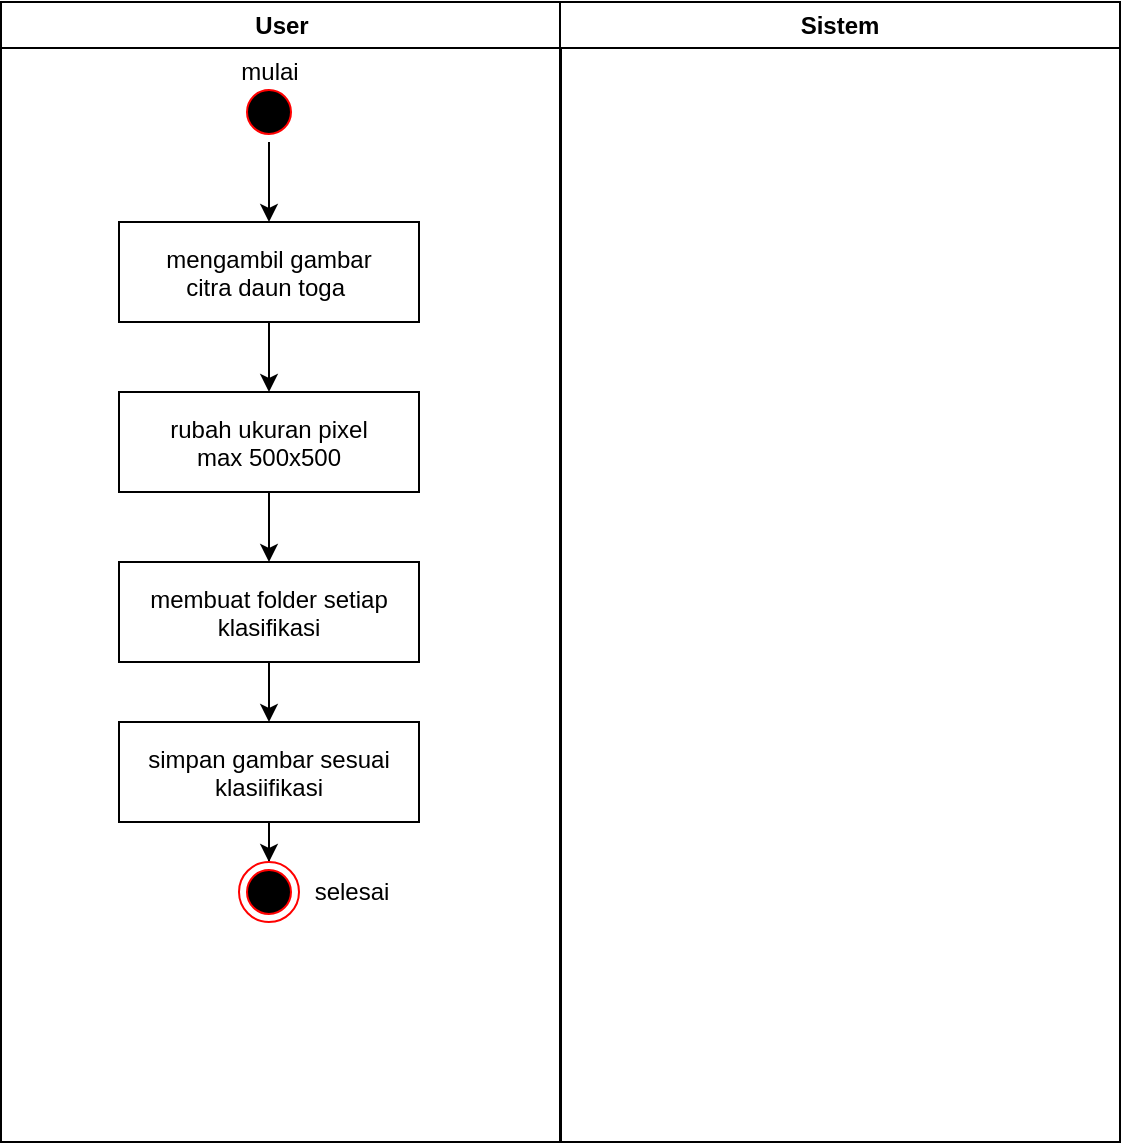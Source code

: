 <mxfile version="10.9.5" type="device"><diagram name="Page-1" id="e7e014a7-5840-1c2e-5031-d8a46d1fe8dd"><mxGraphModel dx="1045" dy="571" grid="1" gridSize="10" guides="1" tooltips="1" connect="1" arrows="1" fold="1" page="1" pageScale="1" pageWidth="1169" pageHeight="826" background="#ffffff" math="0" shadow="0"><root><mxCell id="0"/><mxCell id="1" parent="0"/><mxCell id="2" value="User" style="swimlane;whiteSpace=wrap" parent="1" vertex="1"><mxGeometry x="164.5" y="140" width="280" height="570" as="geometry"/></mxCell><mxCell id="nBNm9DBeK-frvmOYVmgg-7" value="" style="edgeStyle=orthogonalEdgeStyle;rounded=0;orthogonalLoop=1;jettySize=auto;html=1;" parent="2" source="5" target="7" edge="1"><mxGeometry relative="1" as="geometry"/></mxCell><mxCell id="5" value="" style="ellipse;shape=startState;fillColor=#000000;strokeColor=#ff0000;" parent="2" vertex="1"><mxGeometry x="119" y="40" width="30" height="30" as="geometry"/></mxCell><mxCell id="VN4KI-qz23N4xcLosq-F-49" value="" style="edgeStyle=orthogonalEdgeStyle;rounded=0;orthogonalLoop=1;jettySize=auto;html=1;" parent="2" source="7" target="VN4KI-qz23N4xcLosq-F-48" edge="1"><mxGeometry relative="1" as="geometry"/></mxCell><mxCell id="7" value="mengambil gambar&#10;citra daun toga " style="" parent="2" vertex="1"><mxGeometry x="59" y="110" width="150" height="50" as="geometry"/></mxCell><mxCell id="VN4KI-qz23N4xcLosq-F-45" value="" style="edgeStyle=orthogonalEdgeStyle;rounded=0;orthogonalLoop=1;jettySize=auto;html=1;" parent="2" source="VN4KI-qz23N4xcLosq-F-41" target="VN4KI-qz23N4xcLosq-F-43" edge="1"><mxGeometry relative="1" as="geometry"/></mxCell><mxCell id="VN4KI-qz23N4xcLosq-F-41" value="membuat folder setiap &#10;klasifikasi" style="" parent="2" vertex="1"><mxGeometry x="59" y="280" width="150" height="50" as="geometry"/></mxCell><mxCell id="VN4KI-qz23N4xcLosq-F-47" value="" style="edgeStyle=orthogonalEdgeStyle;rounded=0;orthogonalLoop=1;jettySize=auto;html=1;" parent="2" source="VN4KI-qz23N4xcLosq-F-43" target="VN4KI-qz23N4xcLosq-F-46" edge="1"><mxGeometry relative="1" as="geometry"/></mxCell><mxCell id="VN4KI-qz23N4xcLosq-F-43" value="simpan gambar sesuai &#10;klasiifikasi" style="" parent="2" vertex="1"><mxGeometry x="59" y="360" width="150" height="50" as="geometry"/></mxCell><mxCell id="VN4KI-qz23N4xcLosq-F-46" value="" style="ellipse;html=1;shape=endState;fillColor=#000000;strokeColor=#ff0000;" parent="2" vertex="1"><mxGeometry x="119" y="430" width="30" height="30" as="geometry"/></mxCell><mxCell id="VN4KI-qz23N4xcLosq-F-50" value="" style="edgeStyle=orthogonalEdgeStyle;rounded=0;orthogonalLoop=1;jettySize=auto;html=1;" parent="2" source="VN4KI-qz23N4xcLosq-F-48" target="VN4KI-qz23N4xcLosq-F-41" edge="1"><mxGeometry relative="1" as="geometry"/></mxCell><mxCell id="VN4KI-qz23N4xcLosq-F-48" value="rubah ukuran pixel&#10;max 500x500" style="" parent="2" vertex="1"><mxGeometry x="59" y="195" width="150" height="50" as="geometry"/></mxCell><mxCell id="_GsJruiYBOI9tt6_lC0w-7" value="selesai" style="text;html=1;strokeColor=none;fillColor=none;align=center;verticalAlign=middle;whiteSpace=wrap;rounded=0;" parent="2" vertex="1"><mxGeometry x="155.5" y="435" width="40" height="20" as="geometry"/></mxCell><mxCell id="_GsJruiYBOI9tt6_lC0w-8" value="mulai" style="text;html=1;strokeColor=none;fillColor=none;align=center;verticalAlign=middle;whiteSpace=wrap;rounded=0;" parent="2" vertex="1"><mxGeometry x="114" y="25" width="40" height="20" as="geometry"/></mxCell><mxCell id="3" value="Sistem" style="swimlane;whiteSpace=wrap" parent="1" vertex="1"><mxGeometry x="444" y="140" width="280" height="570" as="geometry"/></mxCell></root></mxGraphModel></diagram><diagram id="_uxqm7rX_N85rmKudRMf" name="model"><mxGraphModel dx="1045" dy="571" grid="1" gridSize="10" guides="1" tooltips="1" connect="1" arrows="1" fold="1" page="1" pageScale="1" pageWidth="850" pageHeight="1100" math="0" shadow="0"><root><mxCell id="mWUF3F5wlZbLZnK0_KZt-0"/><mxCell id="mWUF3F5wlZbLZnK0_KZt-1" parent="mWUF3F5wlZbLZnK0_KZt-0"/><mxCell id="zsxpkv0QULwxzvT30AaN-0" value="User" style="swimlane;whiteSpace=wrap" parent="mWUF3F5wlZbLZnK0_KZt-1" vertex="1"><mxGeometry x="165" y="140" width="280" height="620" as="geometry"/></mxCell><mxCell id="_B5D9AjEFidEMF4i7VxA-11" style="edgeStyle=orthogonalEdgeStyle;rounded=0;orthogonalLoop=1;jettySize=auto;html=1;entryX=0.46;entryY=0.01;entryDx=0;entryDy=0;entryPerimeter=0;" parent="zsxpkv0QULwxzvT30AaN-0" source="zsxpkv0QULwxzvT30AaN-1" target="_B5D9AjEFidEMF4i7VxA-0" edge="1"><mxGeometry relative="1" as="geometry"/></mxCell><mxCell id="zsxpkv0QULwxzvT30AaN-1" value="" style="ellipse;shape=startState;fillColor=#000000;strokeColor=#ff0000;" parent="zsxpkv0QULwxzvT30AaN-0" vertex="1"><mxGeometry x="119" y="35" width="30" height="30" as="geometry"/></mxCell><mxCell id="zsxpkv0QULwxzvT30AaN-4" value="mendefinisikan layer input" style="" parent="zsxpkv0QULwxzvT30AaN-0" vertex="1"><mxGeometry x="59" y="339" width="150" height="50" as="geometry"/></mxCell><mxCell id="zsxpkv0QULwxzvT30AaN-6" value="mendefinsikan&#10;convolusi layer" style="" parent="zsxpkv0QULwxzvT30AaN-0" vertex="1"><mxGeometry x="59" y="419" width="150" height="50" as="geometry"/></mxCell><mxCell id="zsxpkv0QULwxzvT30AaN-9" value="" style="ellipse;html=1;shape=endState;fillColor=#000000;strokeColor=#ff0000;" parent="zsxpkv0QULwxzvT30AaN-0" vertex="1"><mxGeometry x="119" y="559" width="30" height="30" as="geometry"/></mxCell><mxCell id="zsxpkv0QULwxzvT30AaN-13" value="mendefinisikan&#10;fullconnected layer" style="" parent="zsxpkv0QULwxzvT30AaN-0" vertex="1"><mxGeometry x="59" y="499" width="150" height="50" as="geometry"/></mxCell><mxCell id="zsxpkv0QULwxzvT30AaN-21" style="edgeStyle=orthogonalEdgeStyle;rounded=0;orthogonalLoop=1;jettySize=auto;html=1;" parent="zsxpkv0QULwxzvT30AaN-0" source="zsxpkv0QULwxzvT30AaN-16" target="zsxpkv0QULwxzvT30AaN-4" edge="1"><mxGeometry relative="1" as="geometry"/></mxCell><mxCell id="zsxpkv0QULwxzvT30AaN-22" style="edgeStyle=orthogonalEdgeStyle;rounded=0;orthogonalLoop=1;jettySize=auto;html=1;entryX=0;entryY=0.5;entryDx=0;entryDy=0;" parent="zsxpkv0QULwxzvT30AaN-0" source="zsxpkv0QULwxzvT30AaN-16" target="zsxpkv0QULwxzvT30AaN-6" edge="1"><mxGeometry relative="1" as="geometry"><Array as="points"><mxPoint x="41" y="264"/><mxPoint x="41" y="444"/></Array></mxGeometry></mxCell><mxCell id="zsxpkv0QULwxzvT30AaN-23" style="edgeStyle=orthogonalEdgeStyle;rounded=0;orthogonalLoop=1;jettySize=auto;html=1;entryX=0;entryY=0.75;entryDx=0;entryDy=0;" parent="zsxpkv0QULwxzvT30AaN-0" source="zsxpkv0QULwxzvT30AaN-16" target="zsxpkv0QULwxzvT30AaN-13" edge="1"><mxGeometry relative="1" as="geometry"><Array as="points"><mxPoint x="41" y="264"/><mxPoint x="41" y="537"/></Array></mxGeometry></mxCell><mxCell id="zsxpkv0QULwxzvT30AaN-16" value="pilih layer" style="strokeWidth=2;html=1;shape=mxgraph.flowchart.decision;whiteSpace=wrap;" parent="zsxpkv0QULwxzvT30AaN-0" vertex="1"><mxGeometry x="97" y="236.5" width="74" height="55" as="geometry"/></mxCell><mxCell id="_B5D9AjEFidEMF4i7VxA-0" value="input learning rate" style="" parent="zsxpkv0QULwxzvT30AaN-0" vertex="1"><mxGeometry x="65" y="79.5" width="150" height="50" as="geometry"/></mxCell><mxCell id="_B5D9AjEFidEMF4i7VxA-2" value="input batch size" style="" parent="zsxpkv0QULwxzvT30AaN-0" vertex="1"><mxGeometry x="65" y="153.5" width="150" height="50" as="geometry"/></mxCell><mxCell id="G2CZRDhJaVK_Dkr0Tlpf-0" value="selesai" style="text;html=1;strokeColor=none;fillColor=none;align=center;verticalAlign=middle;whiteSpace=wrap;rounded=0;" parent="zsxpkv0QULwxzvT30AaN-0" vertex="1"><mxGeometry x="151" y="564" width="40" height="20" as="geometry"/></mxCell><mxCell id="G2CZRDhJaVK_Dkr0Tlpf-1" value="mulai" style="text;html=1;strokeColor=none;fillColor=none;align=center;verticalAlign=middle;whiteSpace=wrap;rounded=0;" parent="zsxpkv0QULwxzvT30AaN-0" vertex="1"><mxGeometry x="119" y="20" width="40" height="20" as="geometry"/></mxCell><mxCell id="zsxpkv0QULwxzvT30AaN-12" value="Sistem" style="swimlane;whiteSpace=wrap" parent="mWUF3F5wlZbLZnK0_KZt-1" vertex="1"><mxGeometry x="444" y="140" width="280" height="620" as="geometry"/></mxCell><mxCell id="zsxpkv0QULwxzvT30AaN-11" value="tambahkn model&#10;sesuai layer yang dipilih" style="" parent="zsxpkv0QULwxzvT30AaN-12" vertex="1"><mxGeometry x="65" y="380" width="150" height="50" as="geometry"/></mxCell><mxCell id="_B5D9AjEFidEMF4i7VxA-3" value="set learning rate" style="" parent="zsxpkv0QULwxzvT30AaN-12" vertex="1"><mxGeometry x="80" y="70" width="116" height="50" as="geometry"/></mxCell><mxCell id="_B5D9AjEFidEMF4i7VxA-4" value="set batch size" style="" parent="zsxpkv0QULwxzvT30AaN-12" vertex="1"><mxGeometry x="109" y="158.5" width="106" height="50" as="geometry"/></mxCell><mxCell id="zsxpkv0QULwxzvT30AaN-3" value="" style="edgeStyle=orthogonalEdgeStyle;rounded=0;orthogonalLoop=1;jettySize=auto;html=1;" parent="mWUF3F5wlZbLZnK0_KZt-1" source="zsxpkv0QULwxzvT30AaN-4" edge="1"><mxGeometry relative="1" as="geometry"><mxPoint x="584" y="519" as="targetPoint"/><Array as="points"><mxPoint x="584" y="504"/></Array></mxGeometry></mxCell><mxCell id="zsxpkv0QULwxzvT30AaN-24" style="edgeStyle=orthogonalEdgeStyle;rounded=0;orthogonalLoop=1;jettySize=auto;html=1;entryX=0.553;entryY=0.98;entryDx=0;entryDy=0;entryPerimeter=0;" parent="mWUF3F5wlZbLZnK0_KZt-1" source="zsxpkv0QULwxzvT30AaN-6" edge="1"><mxGeometry relative="1" as="geometry"><mxPoint x="592" y="568" as="targetPoint"/><Array as="points"><mxPoint x="592" y="584"/></Array></mxGeometry></mxCell><mxCell id="zsxpkv0QULwxzvT30AaN-25" value="" style="edgeStyle=orthogonalEdgeStyle;rounded=0;orthogonalLoop=1;jettySize=auto;html=1;entryX=0.3;entryY=1.02;entryDx=0;entryDy=0;entryPerimeter=0;" parent="mWUF3F5wlZbLZnK0_KZt-1" source="zsxpkv0QULwxzvT30AaN-13" edge="1"><mxGeometry relative="1" as="geometry"><mxPoint x="554" y="570" as="targetPoint"/></mxGeometry></mxCell><mxCell id="zsxpkv0QULwxzvT30AaN-26" style="edgeStyle=orthogonalEdgeStyle;rounded=0;orthogonalLoop=1;jettySize=auto;html=1;entryX=1;entryY=0.5;entryDx=0;entryDy=0;entryPerimeter=0;" parent="mWUF3F5wlZbLZnK0_KZt-1" target="zsxpkv0QULwxzvT30AaN-16" edge="1"><mxGeometry relative="1" as="geometry"><mxPoint x="660" y="540" as="sourcePoint"/><Array as="points"><mxPoint x="710" y="540"/><mxPoint x="710" y="404"/></Array></mxGeometry></mxCell><mxCell id="zsxpkv0QULwxzvT30AaN-27" style="edgeStyle=orthogonalEdgeStyle;rounded=0;orthogonalLoop=1;jettySize=auto;html=1;" parent="mWUF3F5wlZbLZnK0_KZt-1" source="zsxpkv0QULwxzvT30AaN-16" edge="1"><mxGeometry relative="1" as="geometry"><mxPoint x="280" y="719" as="targetPoint"/><Array as="points"><mxPoint x="200" y="404"/><mxPoint x="200" y="719"/></Array></mxGeometry></mxCell><mxCell id="_B5D9AjEFidEMF4i7VxA-5" value="" style="edgeStyle=orthogonalEdgeStyle;rounded=0;orthogonalLoop=1;jettySize=auto;html=1;entryX=0;entryY=0.5;entryDx=0;entryDy=0;" parent="mWUF3F5wlZbLZnK0_KZt-1" source="_B5D9AjEFidEMF4i7VxA-0" target="_B5D9AjEFidEMF4i7VxA-3" edge="1"><mxGeometry relative="1" as="geometry"><Array as="points"><mxPoint x="430" y="235"/><mxPoint x="430" y="235"/></Array></mxGeometry></mxCell><mxCell id="_B5D9AjEFidEMF4i7VxA-6" style="edgeStyle=orthogonalEdgeStyle;rounded=0;orthogonalLoop=1;jettySize=auto;html=1;entryX=1;entryY=0.25;entryDx=0;entryDy=0;" parent="mWUF3F5wlZbLZnK0_KZt-1" source="_B5D9AjEFidEMF4i7VxA-3" target="_B5D9AjEFidEMF4i7VxA-2" edge="1"><mxGeometry relative="1" as="geometry"><Array as="points"><mxPoint x="540" y="306"/></Array></mxGeometry></mxCell><mxCell id="_B5D9AjEFidEMF4i7VxA-7" value="" style="edgeStyle=orthogonalEdgeStyle;rounded=0;orthogonalLoop=1;jettySize=auto;html=1;entryX=0;entryY=0.5;entryDx=0;entryDy=0;" parent="mWUF3F5wlZbLZnK0_KZt-1" source="_B5D9AjEFidEMF4i7VxA-2" target="_B5D9AjEFidEMF4i7VxA-4" edge="1"><mxGeometry relative="1" as="geometry"><Array as="points"><mxPoint x="520" y="324"/><mxPoint x="520" y="324"/></Array></mxGeometry></mxCell><mxCell id="_B5D9AjEFidEMF4i7VxA-8" style="edgeStyle=orthogonalEdgeStyle;rounded=0;orthogonalLoop=1;jettySize=auto;html=1;entryX=0.5;entryY=0;entryDx=0;entryDy=0;entryPerimeter=0;" parent="mWUF3F5wlZbLZnK0_KZt-1" source="_B5D9AjEFidEMF4i7VxA-4" target="zsxpkv0QULwxzvT30AaN-16" edge="1"><mxGeometry relative="1" as="geometry"><Array as="points"><mxPoint x="606" y="360"/><mxPoint x="299" y="360"/></Array></mxGeometry></mxCell></root></mxGraphModel></diagram><diagram id="0AAwHWgIjCYeeVPY2lO7" name="input dataset"><mxGraphModel dx="1493" dy="816" grid="1" gridSize="10" guides="1" tooltips="1" connect="1" arrows="1" fold="1" page="1" pageScale="1" pageWidth="850" pageHeight="1100" math="0" shadow="0"><root><mxCell id="ZBmMU4oZojecOaP-p26M-0"/><mxCell id="ZBmMU4oZojecOaP-p26M-1" parent="ZBmMU4oZojecOaP-p26M-0"/><mxCell id="fHYySo5ixqfTpXuj_dyo-0" value="User" style="swimlane;whiteSpace=wrap" parent="ZBmMU4oZojecOaP-p26M-1" vertex="1"><mxGeometry x="164.5" y="140" width="280" height="570" as="geometry"/></mxCell><mxCell id="fHYySo5ixqfTpXuj_dyo-13" value="" style="edgeStyle=orthogonalEdgeStyle;rounded=0;orthogonalLoop=1;jettySize=auto;html=1;" parent="fHYySo5ixqfTpXuj_dyo-0" source="fHYySo5ixqfTpXuj_dyo-1" target="fHYySo5ixqfTpXuj_dyo-4" edge="1"><mxGeometry relative="1" as="geometry"/></mxCell><mxCell id="fHYySo5ixqfTpXuj_dyo-1" value="" style="ellipse;shape=startState;fillColor=#000000;strokeColor=#ff0000;" parent="fHYySo5ixqfTpXuj_dyo-0" vertex="1"><mxGeometry x="119" y="40" width="30" height="30" as="geometry"/></mxCell><mxCell id="i5CtttVBROkZTdb4qJAp-5" value="" style="edgeStyle=orthogonalEdgeStyle;rounded=0;orthogonalLoop=1;jettySize=auto;html=1;" parent="fHYySo5ixqfTpXuj_dyo-0" source="fHYySo5ixqfTpXuj_dyo-4" target="i5CtttVBROkZTdb4qJAp-4" edge="1"><mxGeometry relative="1" as="geometry"/></mxCell><mxCell id="fHYySo5ixqfTpXuj_dyo-4" value="input label atau &#10;nama daun toga" style="" parent="fHYySo5ixqfTpXuj_dyo-0" vertex="1"><mxGeometry x="59" y="93" width="150" height="50" as="geometry"/></mxCell><mxCell id="i5CtttVBROkZTdb4qJAp-4" value="upload gambar&#10;sesuai label" style="" parent="fHYySo5ixqfTpXuj_dyo-0" vertex="1"><mxGeometry x="59" y="191" width="150" height="50" as="geometry"/></mxCell><mxCell id="mYfku06YsLqsrdeDmTtP-1" value="mulai" style="text;html=1;strokeColor=none;fillColor=none;align=center;verticalAlign=middle;whiteSpace=wrap;rounded=0;" parent="fHYySo5ixqfTpXuj_dyo-0" vertex="1"><mxGeometry x="119" y="25" width="40" height="20" as="geometry"/></mxCell><mxCell id="fHYySo5ixqfTpXuj_dyo-12" value="Sistem" style="swimlane;whiteSpace=wrap" parent="ZBmMU4oZojecOaP-p26M-1" vertex="1"><mxGeometry x="444" y="140" width="436" height="570" as="geometry"/></mxCell><mxCell id="i5CtttVBROkZTdb4qJAp-8" value="" style="edgeStyle=orthogonalEdgeStyle;rounded=0;orthogonalLoop=1;jettySize=auto;html=1;" parent="fHYySo5ixqfTpXuj_dyo-12" source="i5CtttVBROkZTdb4qJAp-0" target="i5CtttVBROkZTdb4qJAp-1" edge="1"><mxGeometry relative="1" as="geometry"/></mxCell><mxCell id="i5CtttVBROkZTdb4qJAp-0" value="buat canvas" style="" parent="fHYySo5ixqfTpXuj_dyo-12" vertex="1"><mxGeometry x="60" y="191" width="150" height="50" as="geometry"/></mxCell><mxCell id="i5CtttVBROkZTdb4qJAp-9" value="" style="edgeStyle=orthogonalEdgeStyle;rounded=0;orthogonalLoop=1;jettySize=auto;html=1;" parent="fHYySo5ixqfTpXuj_dyo-12" source="i5CtttVBROkZTdb4qJAp-1" target="i5CtttVBROkZTdb4qJAp-2" edge="1"><mxGeometry relative="1" as="geometry"/></mxCell><mxCell id="i5CtttVBROkZTdb4qJAp-1" value="set gambar ke canvas&#10;dengan ukuran &#10;sesuai layer input" style="" parent="fHYySo5ixqfTpXuj_dyo-12" vertex="1"><mxGeometry x="60" y="275" width="150" height="50" as="geometry"/></mxCell><mxCell id="i5CtttVBROkZTdb4qJAp-10" value="" style="edgeStyle=orthogonalEdgeStyle;rounded=0;orthogonalLoop=1;jettySize=auto;html=1;" parent="fHYySo5ixqfTpXuj_dyo-12" source="i5CtttVBROkZTdb4qJAp-2" target="i5CtttVBROkZTdb4qJAp-3" edge="1"><mxGeometry relative="1" as="geometry"/></mxCell><mxCell id="-A8lrD8PCrx0aD_cnBe7-1" value="" style="edgeStyle=orthogonalEdgeStyle;rounded=0;orthogonalLoop=1;jettySize=auto;html=1;" parent="fHYySo5ixqfTpXuj_dyo-12" source="i5CtttVBROkZTdb4qJAp-2" target="-A8lrD8PCrx0aD_cnBe7-0" edge="1"><mxGeometry relative="1" as="geometry"/></mxCell><mxCell id="i5CtttVBROkZTdb4qJAp-2" value="ambil data pixels" style="" parent="fHYySo5ixqfTpXuj_dyo-12" vertex="1"><mxGeometry x="60" y="360" width="150" height="50" as="geometry"/></mxCell><mxCell id="i5CtttVBROkZTdb4qJAp-16" style="edgeStyle=orthogonalEdgeStyle;rounded=0;orthogonalLoop=1;jettySize=auto;html=1;" parent="fHYySo5ixqfTpXuj_dyo-12" source="i5CtttVBROkZTdb4qJAp-3" target="i5CtttVBROkZTdb4qJAp-13" edge="1"><mxGeometry relative="1" as="geometry"/></mxCell><mxCell id="i5CtttVBROkZTdb4qJAp-3" value="simpan 4/5 data training&#10;untuk training data" style="" parent="fHYySo5ixqfTpXuj_dyo-12" vertex="1"><mxGeometry x="60" y="444" width="150" height="50" as="geometry"/></mxCell><mxCell id="i5CtttVBROkZTdb4qJAp-13" value="" style="ellipse;html=1;shape=endState;fillColor=#000000;strokeColor=#ff0000;" parent="fHYySo5ixqfTpXuj_dyo-12" vertex="1"><mxGeometry x="120" y="530" width="30" height="30" as="geometry"/></mxCell><mxCell id="-A8lrD8PCrx0aD_cnBe7-0" value="simpan 1/5 data training&#10;untuk validasi data" style="" parent="fHYySo5ixqfTpXuj_dyo-12" vertex="1"><mxGeometry x="246" y="360" width="150" height="50" as="geometry"/></mxCell><mxCell id="mYfku06YsLqsrdeDmTtP-0" value="selesai" style="text;html=1;strokeColor=none;fillColor=none;align=center;verticalAlign=middle;whiteSpace=wrap;rounded=0;" parent="fHYySo5ixqfTpXuj_dyo-12" vertex="1"><mxGeometry x="150" y="535" width="40" height="20" as="geometry"/></mxCell><mxCell id="i5CtttVBROkZTdb4qJAp-7" value="" style="edgeStyle=orthogonalEdgeStyle;rounded=0;orthogonalLoop=1;jettySize=auto;html=1;entryX=0;entryY=0.5;entryDx=0;entryDy=0;" parent="ZBmMU4oZojecOaP-p26M-1" source="i5CtttVBROkZTdb4qJAp-4" target="i5CtttVBROkZTdb4qJAp-0" edge="1"><mxGeometry relative="1" as="geometry"/></mxCell></root></mxGraphModel></diagram><diagram id="hm7LBBMVEaYfL-8quRMI" name="training"><mxGraphModel dx="1045" dy="571" grid="1" gridSize="10" guides="1" tooltips="1" connect="1" arrows="1" fold="1" page="1" pageScale="1" pageWidth="850" pageHeight="1100" math="0" shadow="0"><root><mxCell id="c3hwWkbf1ZcsZLEkczGp-0"/><mxCell id="c3hwWkbf1ZcsZLEkczGp-1" parent="c3hwWkbf1ZcsZLEkczGp-0"/><mxCell id="1O8ijPxtw1bOknBm6fUu-0" value="User" style="swimlane;whiteSpace=wrap" parent="c3hwWkbf1ZcsZLEkczGp-1" vertex="1"><mxGeometry x="165" y="140" width="280" height="620" as="geometry"/></mxCell><mxCell id="1O8ijPxtw1bOknBm6fUu-1" value="" style="edgeStyle=orthogonalEdgeStyle;rounded=0;orthogonalLoop=1;jettySize=auto;html=1;" parent="1O8ijPxtw1bOknBm6fUu-0" source="1O8ijPxtw1bOknBm6fUu-2" target="1O8ijPxtw1bOknBm6fUu-4" edge="1"><mxGeometry relative="1" as="geometry"/></mxCell><mxCell id="1O8ijPxtw1bOknBm6fUu-2" value="" style="ellipse;shape=startState;fillColor=#000000;strokeColor=#ff0000;" parent="1O8ijPxtw1bOknBm6fUu-0" vertex="1"><mxGeometry x="119" y="40" width="30" height="30" as="geometry"/></mxCell><mxCell id="1O8ijPxtw1bOknBm6fUu-4" value="klik tombol training" style="" parent="1O8ijPxtw1bOknBm6fUu-0" vertex="1"><mxGeometry x="59" y="93" width="150" height="50" as="geometry"/></mxCell><mxCell id="aAvZYTyLjtKzuopfPI87-4" value="mulai" style="text;html=1;strokeColor=none;fillColor=none;align=center;verticalAlign=middle;whiteSpace=wrap;rounded=0;" parent="1O8ijPxtw1bOknBm6fUu-0" vertex="1"><mxGeometry x="114" y="20" width="40" height="20" as="geometry"/></mxCell><mxCell id="1O8ijPxtw1bOknBm6fUu-6" value="Sistem" style="swimlane;whiteSpace=wrap" parent="c3hwWkbf1ZcsZLEkczGp-1" vertex="1"><mxGeometry x="444" y="140" width="280" height="620" as="geometry"/></mxCell><mxCell id="qmWiU-xya2ZwnQhAp_Az-1" value="" style="edgeStyle=orthogonalEdgeStyle;rounded=0;orthogonalLoop=1;jettySize=auto;html=1;" parent="1O8ijPxtw1bOknBm6fUu-6" source="1O8ijPxtw1bOknBm6fUu-5" target="1O8ijPxtw1bOknBm6fUu-17" edge="1"><mxGeometry relative="1" as="geometry"/></mxCell><mxCell id="1O8ijPxtw1bOknBm6fUu-5" value="proses training data" style="" parent="1O8ijPxtw1bOknBm6fUu-6" vertex="1"><mxGeometry x="46" y="93" width="150" height="50" as="geometry"/></mxCell><mxCell id="qmWiU-xya2ZwnQhAp_Az-2" value="" style="edgeStyle=orthogonalEdgeStyle;rounded=0;orthogonalLoop=1;jettySize=auto;html=1;" parent="1O8ijPxtw1bOknBm6fUu-6" source="1O8ijPxtw1bOknBm6fUu-17" target="qmWiU-xya2ZwnQhAp_Az-0" edge="1"><mxGeometry relative="1" as="geometry"><Array as="points"><mxPoint x="121" y="280"/><mxPoint x="121" y="280"/></Array></mxGeometry></mxCell><mxCell id="1O8ijPxtw1bOknBm6fUu-17" value="i==batch size&lt;br&gt;i++" style="strokeWidth=2;html=1;shape=mxgraph.flowchart.decision;whiteSpace=wrap;" parent="1O8ijPxtw1bOknBm6fUu-6" vertex="1"><mxGeometry x="73.5" y="179" width="95" height="70" as="geometry"/></mxCell><mxCell id="qmWiU-xya2ZwnQhAp_Az-4" value="" style="edgeStyle=orthogonalEdgeStyle;rounded=0;orthogonalLoop=1;jettySize=auto;html=1;" parent="1O8ijPxtw1bOknBm6fUu-6" source="qmWiU-xya2ZwnQhAp_Az-0" target="qmWiU-xya2ZwnQhAp_Az-3" edge="1"><mxGeometry relative="1" as="geometry"/></mxCell><mxCell id="qmWiU-xya2ZwnQhAp_Az-0" value="proses validasi data" style="" parent="1O8ijPxtw1bOknBm6fUu-6" vertex="1"><mxGeometry x="55" y="285" width="150" height="50" as="geometry"/></mxCell><mxCell id="qmWiU-xya2ZwnQhAp_Az-5" style="edgeStyle=orthogonalEdgeStyle;rounded=0;orthogonalLoop=1;jettySize=auto;html=1;entryX=1;entryY=0.5;entryDx=0;entryDy=0;" parent="1O8ijPxtw1bOknBm6fUu-6" source="qmWiU-xya2ZwnQhAp_Az-3" target="1O8ijPxtw1bOknBm6fUu-5" edge="1"><mxGeometry relative="1" as="geometry"><Array as="points"><mxPoint x="216" y="405"/><mxPoint x="216" y="118"/></Array></mxGeometry></mxCell><mxCell id="qmWiU-xya2ZwnQhAp_Az-7" value="" style="edgeStyle=orthogonalEdgeStyle;rounded=0;orthogonalLoop=1;jettySize=auto;html=1;" parent="1O8ijPxtw1bOknBm6fUu-6" source="qmWiU-xya2ZwnQhAp_Az-3" target="qmWiU-xya2ZwnQhAp_Az-6" edge="1"><mxGeometry relative="1" as="geometry"/></mxCell><mxCell id="qmWiU-xya2ZwnQhAp_Az-3" value="semua data sudah ditraining&amp;nbsp; ?" style="strokeWidth=2;html=1;shape=mxgraph.flowchart.decision;whiteSpace=wrap;" parent="1O8ijPxtw1bOknBm6fUu-6" vertex="1"><mxGeometry x="57" y="372.5" width="148" height="70" as="geometry"/></mxCell><mxCell id="aAvZYTyLjtKzuopfPI87-2" style="edgeStyle=orthogonalEdgeStyle;rounded=0;orthogonalLoop=1;jettySize=auto;html=1;" parent="1O8ijPxtw1bOknBm6fUu-6" source="qmWiU-xya2ZwnQhAp_Az-6" target="aAvZYTyLjtKzuopfPI87-1" edge="1"><mxGeometry relative="1" as="geometry"/></mxCell><mxCell id="qmWiU-xya2ZwnQhAp_Az-6" value="Hasil berupa bobot" style="" parent="1O8ijPxtw1bOknBm6fUu-6" vertex="1"><mxGeometry x="56" y="480" width="150" height="50" as="geometry"/></mxCell><mxCell id="qmWiU-xya2ZwnQhAp_Az-8" value="" style="edgeStyle=orthogonalEdgeStyle;rounded=0;orthogonalLoop=1;jettySize=auto;html=1;entryX=0.087;entryY=1.02;entryDx=0;entryDy=0;entryPerimeter=0;" parent="1O8ijPxtw1bOknBm6fUu-6" source="1O8ijPxtw1bOknBm6fUu-17" target="1O8ijPxtw1bOknBm6fUu-5" edge="1"><mxGeometry relative="1" as="geometry"><Array as="points"><mxPoint x="59" y="214"/></Array></mxGeometry></mxCell><mxCell id="qmWiU-xya2ZwnQhAp_Az-9" value="ya" style="text;html=1;strokeColor=none;fillColor=none;align=center;verticalAlign=middle;whiteSpace=wrap;rounded=0;" parent="1O8ijPxtw1bOknBm6fUu-6" vertex="1"><mxGeometry x="148.5" y="451.5" width="40" height="20" as="geometry"/></mxCell><mxCell id="qmWiU-xya2ZwnQhAp_Az-10" value="tidak&lt;span style=&quot;font-family: &amp;#34;helvetica&amp;#34; , &amp;#34;arial&amp;#34; , sans-serif ; font-size: 0px ; white-space: nowrap&quot;&gt;%3CmxGraphModel%3E%3Croot%3E%3CmxCell%20id%3D%220%22%2F%3E%3CmxCell%20id%3D%221%22%20parent%3D%220%22%2F%3E%3CmxCell%20id%3D%222%22%20value%3D%22ya%22%20style%3D%22text%3Bhtml%3D1%3BstrokeColor%3Dnone%3BfillColor%3Dnone%3Balign%3Dcenter%3BverticalAlign%3Dmiddle%3BwhiteSpace%3Dwrap%3Brounded%3D0%3B%22%20vertex%3D%221%22%20parent%3D%221%22%3E%3CmxGeometry%20x%3D%22592.5%22%20y%3D%22591.5%22%20width%3D%2240%22%20height%3D%2220%22%20as%3D%22geometry%22%2F%3E%3C%2FmxCell%3E%3C%2Froot%3E%3C%2FmxGraphModel%3E&lt;/span&gt;" style="text;html=1;strokeColor=none;fillColor=none;align=center;verticalAlign=middle;whiteSpace=wrap;rounded=0;" parent="1O8ijPxtw1bOknBm6fUu-6" vertex="1"><mxGeometry x="226" y="340" width="40" height="20" as="geometry"/></mxCell><mxCell id="qmWiU-xya2ZwnQhAp_Az-11" value="tidak&lt;span style=&quot;font-family: &amp;#34;helvetica&amp;#34; , &amp;#34;arial&amp;#34; , sans-serif ; font-size: 0px ; white-space: nowrap&quot;&gt;%3CmxGraphModel%3E%3Croot%3E%3CmxCell%20id%3D%220%22%2F%3E%3CmxCell%20id%3D%221%22%20parent%3D%220%22%2F%3E%3CmxCell%20id%3D%222%22%20value%3D%22ya%22%20style%3D%22text%3Bhtml%3D1%3BstrokeColor%3Dnone%3BfillColor%3Dnone%3Balign%3Dcenter%3BverticalAlign%3Dmiddle%3BwhiteSpace%3Dwrap%3Brounded%3D0%3B%22%20vertex%3D%221%22%20parent%3D%221%22%3E%3CmxGeometry%20x%3D%22592.5%22%20y%3D%22591.5%22%20width%3D%2240%22%20height%3D%2220%22%20as%3D%22geometry%22%2F%3E%3C%2FmxCell%3E%3C%2Froot%3E%3C%2FmxGraphModel%3E&lt;/span&gt;" style="text;html=1;strokeColor=none;fillColor=none;align=center;verticalAlign=middle;whiteSpace=wrap;rounded=0;" parent="1O8ijPxtw1bOknBm6fUu-6" vertex="1"><mxGeometry x="6" y="169" width="40" height="20" as="geometry"/></mxCell><mxCell id="qmWiU-xya2ZwnQhAp_Az-12" value="ya" style="text;html=1;strokeColor=none;fillColor=none;align=center;verticalAlign=middle;whiteSpace=wrap;rounded=0;" parent="1O8ijPxtw1bOknBm6fUu-6" vertex="1"><mxGeometry x="130" y="257" width="40" height="20" as="geometry"/></mxCell><mxCell id="aAvZYTyLjtKzuopfPI87-0" value="selesai" style="text;html=1;strokeColor=none;fillColor=none;align=center;verticalAlign=middle;whiteSpace=wrap;rounded=0;" parent="1O8ijPxtw1bOknBm6fUu-6" vertex="1"><mxGeometry x="156" y="585" width="40" height="20" as="geometry"/></mxCell><mxCell id="aAvZYTyLjtKzuopfPI87-1" value="" style="ellipse;html=1;shape=endState;fillColor=#000000;strokeColor=#ff0000;" parent="1O8ijPxtw1bOknBm6fUu-6" vertex="1"><mxGeometry x="118.5" y="575" width="30" height="30" as="geometry"/></mxCell><mxCell id="1O8ijPxtw1bOknBm6fUu-3" value="" style="edgeStyle=orthogonalEdgeStyle;rounded=0;orthogonalLoop=1;jettySize=auto;html=1;" parent="c3hwWkbf1ZcsZLEkczGp-1" source="1O8ijPxtw1bOknBm6fUu-4" target="1O8ijPxtw1bOknBm6fUu-5" edge="1"><mxGeometry relative="1" as="geometry"/></mxCell></root></mxGraphModel></diagram><diagram id="9lVWQrupfC3KyqQZfEdY" name="bobot"><mxGraphModel dx="1045" dy="571" grid="1" gridSize="10" guides="1" tooltips="1" connect="1" arrows="1" fold="1" page="1" pageScale="1" pageWidth="850" pageHeight="1100" math="0" shadow="0"><root><mxCell id="kTmlg-ba0iaoltwM9aMN-0"/><mxCell id="kTmlg-ba0iaoltwM9aMN-1" parent="kTmlg-ba0iaoltwM9aMN-0"/><mxCell id="3aRMREIt3Cxlh9HOex0n-0" value="User" style="swimlane;whiteSpace=wrap" parent="kTmlg-ba0iaoltwM9aMN-1" vertex="1"><mxGeometry x="165" y="140" width="280" height="360" as="geometry"/></mxCell><mxCell id="jAZjWjOqMYvhsUtNJayJ-2" style="edgeStyle=orthogonalEdgeStyle;rounded=0;orthogonalLoop=1;jettySize=auto;html=1;entryX=0.5;entryY=0;entryDx=0;entryDy=0;" parent="3aRMREIt3Cxlh9HOex0n-0" source="3aRMREIt3Cxlh9HOex0n-2" target="3aRMREIt3Cxlh9HOex0n-26" edge="1"><mxGeometry relative="1" as="geometry"/></mxCell><mxCell id="3aRMREIt3Cxlh9HOex0n-2" value="" style="ellipse;shape=startState;fillColor=#000000;strokeColor=#ff0000;" parent="3aRMREIt3Cxlh9HOex0n-0" vertex="1"><mxGeometry x="120" y="45" width="30" height="30" as="geometry"/></mxCell><mxCell id="3aRMREIt3Cxlh9HOex0n-26" value="klik tombol upload" style="" parent="3aRMREIt3Cxlh9HOex0n-0" vertex="1"><mxGeometry x="59" y="100" width="150" height="50" as="geometry"/></mxCell><mxCell id="3aRMREIt3Cxlh9HOex0n-46" value="mulai" style="text;html=1;strokeColor=none;fillColor=none;align=center;verticalAlign=middle;whiteSpace=wrap;rounded=0;" parent="3aRMREIt3Cxlh9HOex0n-0" vertex="1"><mxGeometry x="115" y="25" width="40" height="20" as="geometry"/></mxCell><mxCell id="3aRMREIt3Cxlh9HOex0n-4" value="Sistem" style="swimlane;whiteSpace=wrap" parent="kTmlg-ba0iaoltwM9aMN-1" vertex="1"><mxGeometry x="444" y="140" width="280" height="360" as="geometry"/></mxCell><mxCell id="3aRMREIt3Cxlh9HOex0n-30" value="" style="edgeStyle=orthogonalEdgeStyle;rounded=0;orthogonalLoop=1;jettySize=auto;html=1;" parent="3aRMREIt3Cxlh9HOex0n-4" source="3aRMREIt3Cxlh9HOex0n-27" target="3aRMREIt3Cxlh9HOex0n-28" edge="1"><mxGeometry relative="1" as="geometry"/></mxCell><mxCell id="3aRMREIt3Cxlh9HOex0n-27" value="simpan hasil bobot&#10;pada json" style="" parent="3aRMREIt3Cxlh9HOex0n-4" vertex="1"><mxGeometry x="50" y="100" width="150" height="50" as="geometry"/></mxCell><mxCell id="3aRMREIt3Cxlh9HOex0n-43" value="" style="edgeStyle=orthogonalEdgeStyle;rounded=0;orthogonalLoop=1;jettySize=auto;html=1;" parent="3aRMREIt3Cxlh9HOex0n-4" source="3aRMREIt3Cxlh9HOex0n-28" target="3aRMREIt3Cxlh9HOex0n-33" edge="1"><mxGeometry relative="1" as="geometry"><Array as="points"><mxPoint x="125" y="270"/><mxPoint x="129" y="270"/></Array></mxGeometry></mxCell><mxCell id="3aRMREIt3Cxlh9HOex0n-28" value="upload file json ke firebase" style="" parent="3aRMREIt3Cxlh9HOex0n-4" vertex="1"><mxGeometry x="50" y="195" width="150" height="50" as="geometry"/></mxCell><mxCell id="3aRMREIt3Cxlh9HOex0n-33" value="" style="ellipse;html=1;shape=endState;fillColor=#000000;strokeColor=#ff0000;" parent="3aRMREIt3Cxlh9HOex0n-4" vertex="1"><mxGeometry x="114" y="295" width="30" height="30" as="geometry"/></mxCell><mxCell id="3aRMREIt3Cxlh9HOex0n-44" value="selesai" style="text;html=1;strokeColor=none;fillColor=none;align=center;verticalAlign=middle;whiteSpace=wrap;rounded=0;" parent="3aRMREIt3Cxlh9HOex0n-4" vertex="1"><mxGeometry x="144" y="295" width="40" height="20" as="geometry"/></mxCell><mxCell id="3aRMREIt3Cxlh9HOex0n-29" value="" style="edgeStyle=orthogonalEdgeStyle;rounded=0;orthogonalLoop=1;jettySize=auto;html=1;entryX=0;entryY=0.5;entryDx=0;entryDy=0;" parent="kTmlg-ba0iaoltwM9aMN-1" source="3aRMREIt3Cxlh9HOex0n-26" target="3aRMREIt3Cxlh9HOex0n-27" edge="1"><mxGeometry relative="1" as="geometry"><Array as="points"/></mxGeometry></mxCell></root></mxGraphModel></diagram><diagram id="7zUlfDLcGsNvgKJSjOwd" name="crop"><mxGraphModel dx="1045" dy="571" grid="1" gridSize="10" guides="1" tooltips="1" connect="1" arrows="1" fold="1" page="1" pageScale="1" pageWidth="850" pageHeight="1100" math="0" shadow="0"><root><mxCell id="81wSJzKDRtTNFf2q9wFJ-0"/><mxCell id="81wSJzKDRtTNFf2q9wFJ-1" parent="81wSJzKDRtTNFf2q9wFJ-0"/><mxCell id="KWPxgf1ADLkrY0b3ynpn-0" value="User" style="swimlane;whiteSpace=wrap" vertex="1" parent="81wSJzKDRtTNFf2q9wFJ-1"><mxGeometry x="165" y="140" width="280" height="440" as="geometry"/></mxCell><mxCell id="KWPxgf1ADLkrY0b3ynpn-15" value="crop gambar" style="" vertex="1" parent="KWPxgf1ADLkrY0b3ynpn-0"><mxGeometry x="75" y="200" width="150" height="50" as="geometry"/></mxCell><mxCell id="KWPxgf1ADLkrY0b3ynpn-5" value="Sistem" style="swimlane;whiteSpace=wrap" vertex="1" parent="81wSJzKDRtTNFf2q9wFJ-1"><mxGeometry x="444" y="140" width="280" height="440" as="geometry"/></mxCell><mxCell id="KWPxgf1ADLkrY0b3ynpn-10" value="" style="ellipse;html=1;shape=endState;fillColor=#000000;strokeColor=#ff0000;" vertex="1" parent="KWPxgf1ADLkrY0b3ynpn-5"><mxGeometry x="140" y="395" width="30" height="30" as="geometry"/></mxCell><mxCell id="KWPxgf1ADLkrY0b3ynpn-11" value="selesai" style="text;html=1;strokeColor=none;fillColor=none;align=center;verticalAlign=middle;whiteSpace=wrap;rounded=0;" vertex="1" parent="KWPxgf1ADLkrY0b3ynpn-5"><mxGeometry x="170" y="395" width="40" height="20" as="geometry"/></mxCell><mxCell id="KWPxgf1ADLkrY0b3ynpn-2" value="" style="ellipse;shape=startState;fillColor=#000000;strokeColor=#ff0000;" vertex="1" parent="KWPxgf1ADLkrY0b3ynpn-5"><mxGeometry x="130" y="50" width="30" height="30" as="geometry"/></mxCell><mxCell id="KWPxgf1ADLkrY0b3ynpn-16" value="" style="edgeStyle=orthogonalEdgeStyle;rounded=0;orthogonalLoop=1;jettySize=auto;html=1;" edge="1" parent="KWPxgf1ADLkrY0b3ynpn-5" source="KWPxgf1ADLkrY0b3ynpn-3" target="KWPxgf1ADLkrY0b3ynpn-14"><mxGeometry relative="1" as="geometry"/></mxCell><mxCell id="KWPxgf1ADLkrY0b3ynpn-3" value="mendapatkan citra&#10;dari kamera" style="" vertex="1" parent="KWPxgf1ADLkrY0b3ynpn-5"><mxGeometry x="69" y="105" width="150" height="50" as="geometry"/></mxCell><mxCell id="KWPxgf1ADLkrY0b3ynpn-1" style="edgeStyle=orthogonalEdgeStyle;rounded=0;orthogonalLoop=1;jettySize=auto;html=1;entryX=0.5;entryY=0;entryDx=0;entryDy=0;" edge="1" parent="KWPxgf1ADLkrY0b3ynpn-5" source="KWPxgf1ADLkrY0b3ynpn-2" target="KWPxgf1ADLkrY0b3ynpn-3"><mxGeometry relative="1" as="geometry"/></mxCell><mxCell id="KWPxgf1ADLkrY0b3ynpn-4" value="mulai" style="text;html=1;strokeColor=none;fillColor=none;align=center;verticalAlign=middle;whiteSpace=wrap;rounded=0;" vertex="1" parent="KWPxgf1ADLkrY0b3ynpn-5"><mxGeometry x="124" y="30" width="40" height="20" as="geometry"/></mxCell><mxCell id="KWPxgf1ADLkrY0b3ynpn-14" value="menampilkan gambar" style="" vertex="1" parent="KWPxgf1ADLkrY0b3ynpn-5"><mxGeometry x="70" y="200" width="150" height="50" as="geometry"/></mxCell><mxCell id="KWPxgf1ADLkrY0b3ynpn-20" value="" style="edgeStyle=orthogonalEdgeStyle;rounded=0;orthogonalLoop=1;jettySize=auto;html=1;" edge="1" parent="KWPxgf1ADLkrY0b3ynpn-5" source="KWPxgf1ADLkrY0b3ynpn-18" target="KWPxgf1ADLkrY0b3ynpn-10"><mxGeometry relative="1" as="geometry"><Array as="points"><mxPoint x="155" y="350"/><mxPoint x="155" y="350"/></Array></mxGeometry></mxCell><mxCell id="KWPxgf1ADLkrY0b3ynpn-18" value="gambar hasil crop" style="" vertex="1" parent="KWPxgf1ADLkrY0b3ynpn-5"><mxGeometry x="76" y="290" width="150" height="50" as="geometry"/></mxCell><mxCell id="KWPxgf1ADLkrY0b3ynpn-17" value="" style="edgeStyle=orthogonalEdgeStyle;rounded=0;orthogonalLoop=1;jettySize=auto;html=1;entryX=1;entryY=0.5;entryDx=0;entryDy=0;" edge="1" parent="81wSJzKDRtTNFf2q9wFJ-1" source="KWPxgf1ADLkrY0b3ynpn-14" target="KWPxgf1ADLkrY0b3ynpn-15"><mxGeometry relative="1" as="geometry"/></mxCell><mxCell id="KWPxgf1ADLkrY0b3ynpn-19" style="edgeStyle=orthogonalEdgeStyle;rounded=0;orthogonalLoop=1;jettySize=auto;html=1;entryX=0;entryY=0.75;entryDx=0;entryDy=0;" edge="1" parent="81wSJzKDRtTNFf2q9wFJ-1" source="KWPxgf1ADLkrY0b3ynpn-15" target="KWPxgf1ADLkrY0b3ynpn-18"><mxGeometry relative="1" as="geometry"><Array as="points"><mxPoint x="315" y="468"/></Array></mxGeometry></mxCell></root></mxGraphModel></diagram></mxfile>